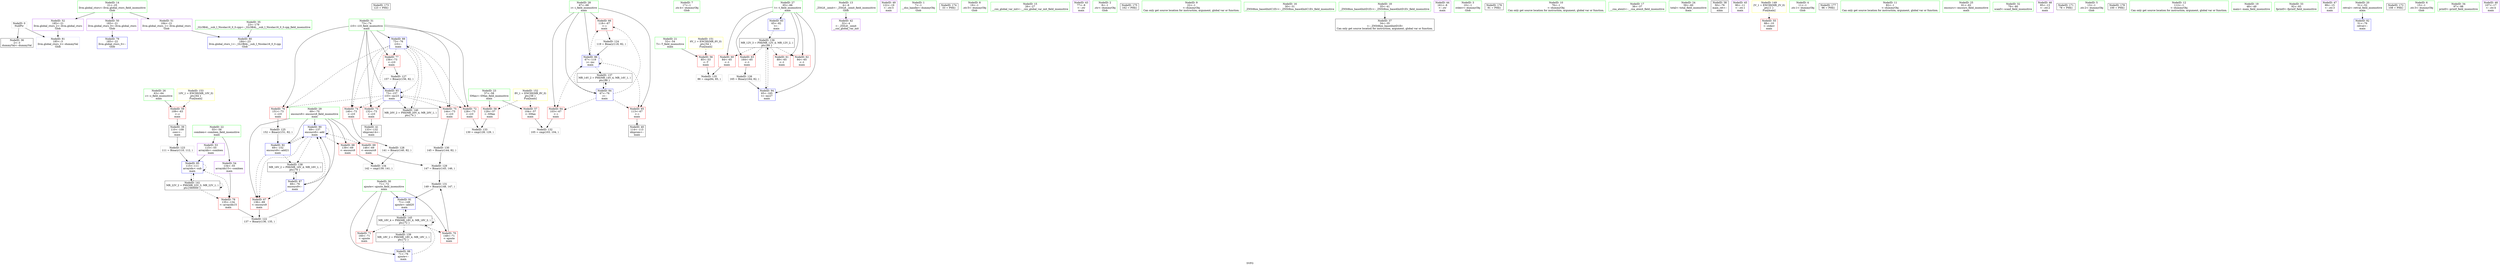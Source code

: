 digraph "SVFG" {
	label="SVFG";

	Node0x559e56f4d990 [shape=record,color=grey,label="{NodeID: 0\nNullPtr}"];
	Node0x559e56f4d990 -> Node0x559e56f643c0[style=solid];
	Node0x559e56f4d990 -> Node0x559e56f679c0[style=solid];
	Node0x559e56f7c0b0 [shape=record,color=black,label="{NodeID: 173\n123 = PHI()\n}"];
	Node0x559e56f68140 [shape=record,color=blue,label="{NodeID: 90\n69\<--137\nencours9\<--add\nmain\n}"];
	Node0x559e56f68140 -> Node0x559e56f66e00[style=dashed];
	Node0x559e56f68140 -> Node0x559e56f66ed0[style=dashed];
	Node0x559e56f68140 -> Node0x559e56f66fa0[style=dashed];
	Node0x559e56f68140 -> Node0x559e56f68140[style=dashed];
	Node0x559e56f68140 -> Node0x559e56f682e0[style=dashed];
	Node0x559e56f68140 -> Node0x559e56f70620[style=dashed];
	Node0x559e56f628e0 [shape=record,color=green,label="{NodeID: 7\n17\<--1\n.str.4\<--dummyObj\nGlob }"];
	Node0x559e56f632e0 [shape=record,color=green,label="{NodeID: 14\n21\<--25\nllvm.global_ctors\<--llvm.global_ctors_field_insensitive\nGlob }"];
	Node0x559e56f632e0 -> Node0x559e56f65fa0[style=solid];
	Node0x559e56f632e0 -> Node0x559e56f660a0[style=solid];
	Node0x559e56f632e0 -> Node0x559e56f661a0[style=solid];
	Node0x559e56f63790 [shape=record,color=green,label="{NodeID: 21\n53\<--54\nT\<--T_field_insensitive\nmain\n}"];
	Node0x559e56f63790 -> Node0x559e56f66510[style=solid];
	Node0x559e56f63d40 [shape=record,color=green,label="{NodeID: 28\n67\<--68\ni\<--i_field_insensitive\nmain\n}"];
	Node0x559e56f63d40 -> Node0x559e56f66b90[style=solid];
	Node0x559e56f63d40 -> Node0x559e56f66c60[style=solid];
	Node0x559e56f63d40 -> Node0x559e56f66d30[style=solid];
	Node0x559e56f63d40 -> Node0x559e56f67c60[style=solid];
	Node0x559e56f63d40 -> Node0x559e56f67e00[style=solid];
	Node0x559e56f642f0 [shape=record,color=green,label="{NodeID: 35\n23\<--179\n_GLOBAL__sub_I_Nicolas16_0_0.cpp\<--_GLOBAL__sub_I_Nicolas16_0_0.cpp_field_insensitive\n}"];
	Node0x559e56f642f0 -> Node0x559e56f678c0[style=solid];
	Node0x559e56f6a5b0 [shape=record,color=grey,label="{NodeID: 125\n152 = Binary(151, 82, )\n}"];
	Node0x559e56f6a5b0 -> Node0x559e56f682e0[style=solid];
	Node0x559e56f64900 [shape=record,color=purple,label="{NodeID: 42\n32\<--4\n\<--_ZStL8__ioinit\n__cxx_global_var_init\n}"];
	Node0x559e56f657b0 [shape=record,color=grey,label="{NodeID: 132\n105 = cmp(103, 104, )\n}"];
	Node0x559e56f65ed0 [shape=record,color=purple,label="{NodeID: 49\n122\<--19\n\<--.str.5\nmain\n}"];
	Node0x559e56f70b20 [shape=record,color=black,label="{NodeID: 139\nMR_18V_2 = PHI(MR_18V_4, MR_18V_1, )\npts\{72 \}\n}"];
	Node0x559e56f70b20 -> Node0x559e56f67fa0[style=dashed];
	Node0x559e56f66510 [shape=record,color=red,label="{NodeID: 56\n85\<--53\n\<--T\nmain\n}"];
	Node0x559e56f66510 -> Node0x559e56f65c30[style=solid];
	Node0x559e56f66ac0 [shape=record,color=red,label="{NodeID: 63\n164\<--65\n\<--t\nmain\n}"];
	Node0x559e56f66ac0 -> Node0x559e56f6a730[style=solid];
	Node0x559e56f74ae0 [shape=record,color=yellow,style=double,label="{NodeID: 153\n10V_1 = ENCHI(MR_10V_0)\npts\{64 \}\nFun[main]}"];
	Node0x559e56f74ae0 -> Node0x559e56f66780[style=dashed];
	Node0x559e56f67070 [shape=record,color=red,label="{NodeID: 70\n148\<--71\n\<--ajoute\nmain\n}"];
	Node0x559e56f67070 -> Node0x559e56f65630[style=solid];
	Node0x559e56f67620 [shape=record,color=red,label="{NodeID: 77\n156\<--73\n\<--i10\nmain\n}"];
	Node0x559e56f67620 -> Node0x559e56f6a8b0[style=solid];
	Node0x559e56f67c60 [shape=record,color=blue,label="{NodeID: 84\n67\<--76\ni\<--\nmain\n}"];
	Node0x559e56f67c60 -> Node0x559e56f66b90[style=dashed];
	Node0x559e56f67c60 -> Node0x559e56f66c60[style=dashed];
	Node0x559e56f67c60 -> Node0x559e56f66d30[style=dashed];
	Node0x559e56f67c60 -> Node0x559e56f67e00[style=dashed];
	Node0x559e56f67c60 -> Node0x559e56f70120[style=dashed];
	Node0x559e56f4e2b0 [shape=record,color=green,label="{NodeID: 1\n7\<--1\n__dso_handle\<--dummyObj\nGlob }"];
	Node0x559e56f7c1b0 [shape=record,color=black,label="{NodeID: 174\n33 = PHI()\n}"];
	Node0x559e56f68210 [shape=record,color=blue,label="{NodeID: 91\n71\<--149\najoute\<--add20\nmain\n}"];
	Node0x559e56f68210 -> Node0x559e56f72920[style=dashed];
	Node0x559e56f62970 [shape=record,color=green,label="{NodeID: 8\n19\<--1\n.str.5\<--dummyObj\nGlob }"];
	Node0x559e56f63370 [shape=record,color=green,label="{NodeID: 15\n26\<--27\n__cxx_global_var_init\<--__cxx_global_var_init_field_insensitive\n}"];
	Node0x559e56f63860 [shape=record,color=green,label="{NodeID: 22\n55\<--56\ncombien\<--combien_field_insensitive\nmain\n}"];
	Node0x559e56f63860 -> Node0x559e56f662a0[style=solid];
	Node0x559e56f63860 -> Node0x559e56f66370[style=solid];
	Node0x559e56f63e10 [shape=record,color=green,label="{NodeID: 29\n69\<--70\nencours9\<--encours9_field_insensitive\nmain\n}"];
	Node0x559e56f63e10 -> Node0x559e56f66e00[style=solid];
	Node0x559e56f63e10 -> Node0x559e56f66ed0[style=solid];
	Node0x559e56f63e10 -> Node0x559e56f66fa0[style=solid];
	Node0x559e56f63e10 -> Node0x559e56f67ed0[style=solid];
	Node0x559e56f63e10 -> Node0x559e56f68140[style=solid];
	Node0x559e56f63e10 -> Node0x559e56f682e0[style=solid];
	Node0x559e56f643c0 [shape=record,color=black,label="{NodeID: 36\n2\<--3\ndummyVal\<--dummyVal\n}"];
	Node0x559e56f6a730 [shape=record,color=grey,label="{NodeID: 126\n165 = Binary(164, 82, )\n}"];
	Node0x559e56f6a730 -> Node0x559e56f68480[style=solid];
	Node0x559e56f649d0 [shape=record,color=purple,label="{NodeID: 43\n77\<--8\n\<--.str\nmain\n}"];
	Node0x559e56f65930 [shape=record,color=grey,label="{NodeID: 133\n130 = cmp(128, 129, )\n}"];
	Node0x559e56f65fa0 [shape=record,color=purple,label="{NodeID: 50\n183\<--21\nllvm.global_ctors_0\<--llvm.global_ctors\nGlob }"];
	Node0x559e56f65fa0 -> Node0x559e56f677c0[style=solid];
	Node0x559e56f71020 [shape=record,color=black,label="{NodeID: 140\nMR_20V_2 = PHI(MR_20V_4, MR_20V_1, )\npts\{74 \}\n}"];
	Node0x559e56f71020 -> Node0x559e56f68070[style=dashed];
	Node0x559e56f665e0 [shape=record,color=red,label="{NodeID: 57\n104\<--57\n\<--SMax\nmain\n}"];
	Node0x559e56f665e0 -> Node0x559e56f657b0[style=solid];
	Node0x559e56f66b90 [shape=record,color=red,label="{NodeID: 64\n103\<--67\n\<--i\nmain\n}"];
	Node0x559e56f66b90 -> Node0x559e56f657b0[style=solid];
	Node0x559e56f67140 [shape=record,color=red,label="{NodeID: 71\n160\<--71\n\<--ajoute\nmain\n}"];
	Node0x559e56f676f0 [shape=record,color=red,label="{NodeID: 78\n135\<--134\n\<--arrayidx15\nmain\n}"];
	Node0x559e56f676f0 -> Node0x559e56f6a130[style=solid];
	Node0x559e56f67d30 [shape=record,color=blue,label="{NodeID: 85\n115\<--111\narrayidx\<--sub\nmain\n}"];
	Node0x559e56f67d30 -> Node0x559e56f676f0[style=dashed];
	Node0x559e56f67d30 -> Node0x559e56f67d30[style=dashed];
	Node0x559e56f67d30 -> Node0x559e56f71520[style=dashed];
	Node0x559e56f4caa0 [shape=record,color=green,label="{NodeID: 2\n8\<--1\n.str\<--dummyObj\nGlob }"];
	Node0x559e56f7c2b0 [shape=record,color=black,label="{NodeID: 175\n162 = PHI()\n}"];
	Node0x559e56f682e0 [shape=record,color=blue,label="{NodeID: 92\n69\<--152\nencours9\<--add21\nmain\n}"];
	Node0x559e56f682e0 -> Node0x559e56f66e00[style=dashed];
	Node0x559e56f682e0 -> Node0x559e56f68140[style=dashed];
	Node0x559e56f682e0 -> Node0x559e56f70620[style=dashed];
	Node0x559e56f62a00 [shape=record,color=green,label="{NodeID: 9\n22\<--1\n\<--dummyObj\nCan only get source location for instruction, argument, global var or function.}"];
	Node0x559e56f63400 [shape=record,color=green,label="{NodeID: 16\n30\<--31\n_ZNSt8ios_base4InitC1Ev\<--_ZNSt8ios_base4InitC1Ev_field_insensitive\n}"];
	Node0x559e56f63930 [shape=record,color=green,label="{NodeID: 23\n57\<--58\nSMax\<--SMax_field_insensitive\nmain\n}"];
	Node0x559e56f63930 -> Node0x559e56f665e0[style=solid];
	Node0x559e56f63930 -> Node0x559e56f666b0[style=solid];
	Node0x559e56f63ee0 [shape=record,color=green,label="{NodeID: 30\n71\<--72\najoute\<--ajoute_field_insensitive\nmain\n}"];
	Node0x559e56f63ee0 -> Node0x559e56f67070[style=solid];
	Node0x559e56f63ee0 -> Node0x559e56f67140[style=solid];
	Node0x559e56f63ee0 -> Node0x559e56f67fa0[style=solid];
	Node0x559e56f63ee0 -> Node0x559e56f68210[style=solid];
	Node0x559e56f644c0 [shape=record,color=black,label="{NodeID: 37\n34\<--35\n\<--_ZNSt8ios_base4InitD1Ev\nCan only get source location for instruction, argument, global var or function.}"];
	Node0x559e56f6a8b0 [shape=record,color=grey,label="{NodeID: 127\n157 = Binary(156, 82, )\n}"];
	Node0x559e56f6a8b0 -> Node0x559e56f683b0[style=solid];
	Node0x559e56f64aa0 [shape=record,color=purple,label="{NodeID: 44\n161\<--8\n\<--.str\nmain\n}"];
	Node0x559e56f65ab0 [shape=record,color=grey,label="{NodeID: 134\n142 = cmp(139, 141, )\n}"];
	Node0x559e56f660a0 [shape=record,color=purple,label="{NodeID: 51\n184\<--21\nllvm.global_ctors_1\<--llvm.global_ctors\nGlob }"];
	Node0x559e56f660a0 -> Node0x559e56f678c0[style=solid];
	Node0x559e56f71520 [shape=record,color=black,label="{NodeID: 141\nMR_22V_2 = PHI(MR_22V_3, MR_22V_1, )\npts\{560000 \}\n}"];
	Node0x559e56f71520 -> Node0x559e56f676f0[style=dashed];
	Node0x559e56f71520 -> Node0x559e56f67d30[style=dashed];
	Node0x559e56f71520 -> Node0x559e56f71520[style=dashed];
	Node0x559e56f666b0 [shape=record,color=red,label="{NodeID: 58\n129\<--57\n\<--SMax\nmain\n}"];
	Node0x559e56f666b0 -> Node0x559e56f65930[style=solid];
	Node0x559e56f66c60 [shape=record,color=red,label="{NodeID: 65\n113\<--67\n\<--i\nmain\n}"];
	Node0x559e56f66c60 -> Node0x559e56f64760[style=solid];
	Node0x559e56f67210 [shape=record,color=red,label="{NodeID: 72\n128\<--73\n\<--i10\nmain\n}"];
	Node0x559e56f67210 -> Node0x559e56f65930[style=solid];
	Node0x559e56f677c0 [shape=record,color=blue,label="{NodeID: 79\n183\<--22\nllvm.global_ctors_0\<--\nGlob }"];
	Node0x559e56f67e00 [shape=record,color=blue,label="{NodeID: 86\n67\<--119\ni\<--inc\nmain\n}"];
	Node0x559e56f67e00 -> Node0x559e56f66b90[style=dashed];
	Node0x559e56f67e00 -> Node0x559e56f66c60[style=dashed];
	Node0x559e56f67e00 -> Node0x559e56f66d30[style=dashed];
	Node0x559e56f67e00 -> Node0x559e56f67e00[style=dashed];
	Node0x559e56f67e00 -> Node0x559e56f70120[style=dashed];
	Node0x559e56f4dde0 [shape=record,color=green,label="{NodeID: 3\n10\<--1\nstderr\<--dummyObj\nGlob }"];
	Node0x559e56f7c9f0 [shape=record,color=black,label="{NodeID: 176\n91 = PHI()\n}"];
	Node0x559e56f683b0 [shape=record,color=blue,label="{NodeID: 93\n73\<--157\ni10\<--inc23\nmain\n}"];
	Node0x559e56f683b0 -> Node0x559e56f67210[style=dashed];
	Node0x559e56f683b0 -> Node0x559e56f672e0[style=dashed];
	Node0x559e56f683b0 -> Node0x559e56f673b0[style=dashed];
	Node0x559e56f683b0 -> Node0x559e56f67480[style=dashed];
	Node0x559e56f683b0 -> Node0x559e56f67550[style=dashed];
	Node0x559e56f683b0 -> Node0x559e56f67620[style=dashed];
	Node0x559e56f683b0 -> Node0x559e56f683b0[style=dashed];
	Node0x559e56f683b0 -> Node0x559e56f71020[style=dashed];
	Node0x559e56f4e3a0 [shape=record,color=green,label="{NodeID: 10\n76\<--1\n\<--dummyObj\nCan only get source location for instruction, argument, global var or function.}"];
	Node0x559e56f63490 [shape=record,color=green,label="{NodeID: 17\n36\<--37\n__cxa_atexit\<--__cxa_atexit_field_insensitive\n}"];
	Node0x559e56f63a00 [shape=record,color=green,label="{NodeID: 24\n59\<--60\ntotal\<--total_field_insensitive\nmain\n}"];
	Node0x559e56f63fb0 [shape=record,color=green,label="{NodeID: 31\n73\<--74\ni10\<--i10_field_insensitive\nmain\n}"];
	Node0x559e56f63fb0 -> Node0x559e56f67210[style=solid];
	Node0x559e56f63fb0 -> Node0x559e56f672e0[style=solid];
	Node0x559e56f63fb0 -> Node0x559e56f673b0[style=solid];
	Node0x559e56f63fb0 -> Node0x559e56f67480[style=solid];
	Node0x559e56f63fb0 -> Node0x559e56f67550[style=solid];
	Node0x559e56f63fb0 -> Node0x559e56f67620[style=solid];
	Node0x559e56f63fb0 -> Node0x559e56f68070[style=solid];
	Node0x559e56f63fb0 -> Node0x559e56f683b0[style=solid];
	Node0x559e56f645c0 [shape=record,color=black,label="{NodeID: 38\n50\<--76\nmain_ret\<--\nmain\n}"];
	Node0x559e56f6aa30 [shape=record,color=grey,label="{NodeID: 128\n141 = Binary(140, 82, )\n}"];
	Node0x559e56f6aa30 -> Node0x559e56f65ab0[style=solid];
	Node0x559e56f64b70 [shape=record,color=purple,label="{NodeID: 45\n90\<--11\n\<--.str.1\nmain\n}"];
	Node0x559e56f65c30 [shape=record,color=grey,label="{NodeID: 135\n86 = cmp(84, 85, )\n}"];
	Node0x559e56f661a0 [shape=record,color=purple,label="{NodeID: 52\n185\<--21\nllvm.global_ctors_2\<--llvm.global_ctors\nGlob }"];
	Node0x559e56f661a0 -> Node0x559e56f679c0[style=solid];
	Node0x559e56f66780 [shape=record,color=red,label="{NodeID: 59\n109\<--63\n\<--c\nmain\n}"];
	Node0x559e56f66780 -> Node0x559e56f64690[style=solid];
	Node0x559e56f73d20 [shape=record,color=yellow,style=double,label="{NodeID: 149\n2V_1 = ENCHI(MR_2V_0)\npts\{1 \}\nFun[main]}"];
	Node0x559e56f73d20 -> Node0x559e56f66440[style=dashed];
	Node0x559e56f66d30 [shape=record,color=red,label="{NodeID: 66\n118\<--67\n\<--i\nmain\n}"];
	Node0x559e56f66d30 -> Node0x559e56f6a430[style=solid];
	Node0x559e56f672e0 [shape=record,color=red,label="{NodeID: 73\n132\<--73\n\<--i10\nmain\n}"];
	Node0x559e56f672e0 -> Node0x559e56f64830[style=solid];
	Node0x559e56f678c0 [shape=record,color=blue,label="{NodeID: 80\n184\<--23\nllvm.global_ctors_1\<--_GLOBAL__sub_I_Nicolas16_0_0.cpp\nGlob }"];
	Node0x559e56f67ed0 [shape=record,color=blue,label="{NodeID: 87\n69\<--76\nencours9\<--\nmain\n}"];
	Node0x559e56f67ed0 -> Node0x559e56f66e00[style=dashed];
	Node0x559e56f67ed0 -> Node0x559e56f68140[style=dashed];
	Node0x559e56f67ed0 -> Node0x559e56f70620[style=dashed];
	Node0x559e56f4dfb0 [shape=record,color=green,label="{NodeID: 4\n11\<--1\n.str.1\<--dummyObj\nGlob }"];
	Node0x559e56f7caf0 [shape=record,color=black,label="{NodeID: 177\n96 = PHI()\n}"];
	Node0x559e56f68480 [shape=record,color=blue,label="{NodeID: 94\n65\<--165\nt\<--inc27\nmain\n}"];
	Node0x559e56f68480 -> Node0x559e56f6fc20[style=dashed];
	Node0x559e56f4e470 [shape=record,color=green,label="{NodeID: 11\n82\<--1\n\<--dummyObj\nCan only get source location for instruction, argument, global var or function.}"];
	Node0x559e56f63520 [shape=record,color=green,label="{NodeID: 18\n35\<--41\n_ZNSt8ios_base4InitD1Ev\<--_ZNSt8ios_base4InitD1Ev_field_insensitive\n}"];
	Node0x559e56f63520 -> Node0x559e56f644c0[style=solid];
	Node0x559e56f63ad0 [shape=record,color=green,label="{NodeID: 25\n61\<--62\nencours\<--encours_field_insensitive\nmain\n}"];
	Node0x559e56f64080 [shape=record,color=green,label="{NodeID: 32\n79\<--80\nscanf\<--scanf_field_insensitive\n}"];
	Node0x559e56f6a130 [shape=record,color=grey,label="{NodeID: 122\n137 = Binary(136, 135, )\n}"];
	Node0x559e56f6a130 -> Node0x559e56f68140[style=solid];
	Node0x559e56f64690 [shape=record,color=black,label="{NodeID: 39\n110\<--109\nconv\<--\nmain\n}"];
	Node0x559e56f64690 -> Node0x559e56f6a2b0[style=solid];
	Node0x559e56f6abb0 [shape=record,color=grey,label="{NodeID: 129\n147 = Binary(145, 146, )\n}"];
	Node0x559e56f6abb0 -> Node0x559e56f65630[style=solid];
	Node0x559e56f64c40 [shape=record,color=purple,label="{NodeID: 46\n95\<--13\n\<--.str.2\nmain\n}"];
	Node0x559e56f6fc20 [shape=record,color=black,label="{NodeID: 136\nMR_12V_3 = PHI(MR_12V_4, MR_12V_2, )\npts\{66 \}\n}"];
	Node0x559e56f6fc20 -> Node0x559e56f66850[style=dashed];
	Node0x559e56f6fc20 -> Node0x559e56f66920[style=dashed];
	Node0x559e56f6fc20 -> Node0x559e56f669f0[style=dashed];
	Node0x559e56f6fc20 -> Node0x559e56f66ac0[style=dashed];
	Node0x559e56f6fc20 -> Node0x559e56f68480[style=dashed];
	Node0x559e56f662a0 [shape=record,color=purple,label="{NodeID: 53\n115\<--55\narrayidx\<--combien\nmain\n}"];
	Node0x559e56f662a0 -> Node0x559e56f67d30[style=solid];
	Node0x559e56f66850 [shape=record,color=red,label="{NodeID: 60\n84\<--65\n\<--t\nmain\n}"];
	Node0x559e56f66850 -> Node0x559e56f65c30[style=solid];
	Node0x559e56f66e00 [shape=record,color=red,label="{NodeID: 67\n136\<--69\n\<--encours9\nmain\n}"];
	Node0x559e56f66e00 -> Node0x559e56f6a130[style=solid];
	Node0x559e56f673b0 [shape=record,color=red,label="{NodeID: 74\n140\<--73\n\<--i10\nmain\n}"];
	Node0x559e56f673b0 -> Node0x559e56f6aa30[style=solid];
	Node0x559e56f679c0 [shape=record,color=blue, style = dotted,label="{NodeID: 81\n185\<--3\nllvm.global_ctors_2\<--dummyVal\nGlob }"];
	Node0x559e56db8710 [shape=record,color=black,label="{NodeID: 171\n78 = PHI()\n}"];
	Node0x559e56f67fa0 [shape=record,color=blue,label="{NodeID: 88\n71\<--76\najoute\<--\nmain\n}"];
	Node0x559e56f67fa0 -> Node0x559e56f72920[style=dashed];
	Node0x559e56f4db60 [shape=record,color=green,label="{NodeID: 5\n13\<--1\n.str.2\<--dummyObj\nGlob }"];
	Node0x559e56f7cbf0 [shape=record,color=black,label="{NodeID: 178\n100 = PHI()\n}"];
	Node0x559e56f4e540 [shape=record,color=green,label="{NodeID: 12\n112\<--1\n\<--dummyObj\nCan only get source location for instruction, argument, global var or function.}"];
	Node0x559e56f635f0 [shape=record,color=green,label="{NodeID: 19\n48\<--49\nmain\<--main_field_insensitive\n}"];
	Node0x559e56f63ba0 [shape=record,color=green,label="{NodeID: 26\n63\<--64\nc\<--c_field_insensitive\nmain\n}"];
	Node0x559e56f63ba0 -> Node0x559e56f66780[style=solid];
	Node0x559e56f64150 [shape=record,color=green,label="{NodeID: 33\n92\<--93\nfprintf\<--fprintf_field_insensitive\n}"];
	Node0x559e56f6a2b0 [shape=record,color=grey,label="{NodeID: 123\n111 = Binary(110, 112, )\n}"];
	Node0x559e56f6a2b0 -> Node0x559e56f67d30[style=solid];
	Node0x559e56f64760 [shape=record,color=black,label="{NodeID: 40\n114\<--113\nidxprom\<--\nmain\n}"];
	Node0x559e56f6ad30 [shape=record,color=grey,label="{NodeID: 130\n145 = Binary(144, 82, )\n}"];
	Node0x559e56f6ad30 -> Node0x559e56f6abb0[style=solid];
	Node0x559e56f64d10 [shape=record,color=purple,label="{NodeID: 47\n99\<--15\n\<--.str.3\nmain\n}"];
	Node0x559e56f70120 [shape=record,color=black,label="{NodeID: 137\nMR_14V_2 = PHI(MR_14V_4, MR_14V_1, )\npts\{68 \}\n}"];
	Node0x559e56f70120 -> Node0x559e56f67c60[style=dashed];
	Node0x559e56f66370 [shape=record,color=purple,label="{NodeID: 54\n134\<--55\narrayidx15\<--combien\nmain\n}"];
	Node0x559e56f66370 -> Node0x559e56f676f0[style=solid];
	Node0x559e56f66920 [shape=record,color=red,label="{NodeID: 61\n89\<--65\n\<--t\nmain\n}"];
	Node0x559e56f74920 [shape=record,color=yellow,style=double,label="{NodeID: 151\n6V_1 = ENCHI(MR_6V_0)\npts\{54 \}\nFun[main]}"];
	Node0x559e56f74920 -> Node0x559e56f66510[style=dashed];
	Node0x559e56f66ed0 [shape=record,color=red,label="{NodeID: 68\n139\<--69\n\<--encours9\nmain\n}"];
	Node0x559e56f66ed0 -> Node0x559e56f65ab0[style=solid];
	Node0x559e56f67480 [shape=record,color=red,label="{NodeID: 75\n144\<--73\n\<--i10\nmain\n}"];
	Node0x559e56f67480 -> Node0x559e56f6ad30[style=solid];
	Node0x559e56f67ac0 [shape=record,color=blue,label="{NodeID: 82\n51\<--76\nretval\<--\nmain\n}"];
	Node0x559e56f7bfb0 [shape=record,color=black,label="{NodeID: 172\n108 = PHI()\n}"];
	Node0x559e56f68070 [shape=record,color=blue,label="{NodeID: 89\n73\<--76\ni10\<--\nmain\n}"];
	Node0x559e56f68070 -> Node0x559e56f67210[style=dashed];
	Node0x559e56f68070 -> Node0x559e56f672e0[style=dashed];
	Node0x559e56f68070 -> Node0x559e56f673b0[style=dashed];
	Node0x559e56f68070 -> Node0x559e56f67480[style=dashed];
	Node0x559e56f68070 -> Node0x559e56f67550[style=dashed];
	Node0x559e56f68070 -> Node0x559e56f67620[style=dashed];
	Node0x559e56f68070 -> Node0x559e56f683b0[style=dashed];
	Node0x559e56f68070 -> Node0x559e56f71020[style=dashed];
	Node0x559e56f4dbf0 [shape=record,color=green,label="{NodeID: 6\n15\<--1\n.str.3\<--dummyObj\nGlob }"];
	Node0x559e56f63250 [shape=record,color=green,label="{NodeID: 13\n4\<--6\n_ZStL8__ioinit\<--_ZStL8__ioinit_field_insensitive\nGlob }"];
	Node0x559e56f63250 -> Node0x559e56f64900[style=solid];
	Node0x559e56f636c0 [shape=record,color=green,label="{NodeID: 20\n51\<--52\nretval\<--retval_field_insensitive\nmain\n}"];
	Node0x559e56f636c0 -> Node0x559e56f67ac0[style=solid];
	Node0x559e56f63c70 [shape=record,color=green,label="{NodeID: 27\n65\<--66\nt\<--t_field_insensitive\nmain\n}"];
	Node0x559e56f63c70 -> Node0x559e56f66850[style=solid];
	Node0x559e56f63c70 -> Node0x559e56f66920[style=solid];
	Node0x559e56f63c70 -> Node0x559e56f669f0[style=solid];
	Node0x559e56f63c70 -> Node0x559e56f66ac0[style=solid];
	Node0x559e56f63c70 -> Node0x559e56f67b90[style=solid];
	Node0x559e56f63c70 -> Node0x559e56f68480[style=solid];
	Node0x559e56f64220 [shape=record,color=green,label="{NodeID: 34\n97\<--98\nprintf\<--printf_field_insensitive\n}"];
	Node0x559e56f6a430 [shape=record,color=grey,label="{NodeID: 124\n119 = Binary(118, 82, )\n}"];
	Node0x559e56f6a430 -> Node0x559e56f67e00[style=solid];
	Node0x559e56f64830 [shape=record,color=black,label="{NodeID: 41\n133\<--132\nidxprom14\<--\nmain\n}"];
	Node0x559e56f65630 [shape=record,color=grey,label="{NodeID: 131\n149 = Binary(148, 147, )\n}"];
	Node0x559e56f65630 -> Node0x559e56f68210[style=solid];
	Node0x559e56f65e00 [shape=record,color=purple,label="{NodeID: 48\n107\<--17\n\<--.str.4\nmain\n}"];
	Node0x559e56f70620 [shape=record,color=black,label="{NodeID: 138\nMR_16V_2 = PHI(MR_16V_4, MR_16V_1, )\npts\{70 \}\n}"];
	Node0x559e56f70620 -> Node0x559e56f67ed0[style=dashed];
	Node0x559e56f66440 [shape=record,color=red,label="{NodeID: 55\n88\<--10\n\<--stderr\nmain\n}"];
	Node0x559e56f72920 [shape=record,color=black,label="{NodeID: 145\nMR_18V_4 = PHI(MR_18V_6, MR_18V_3, )\npts\{72 \}\n}"];
	Node0x559e56f72920 -> Node0x559e56f67070[style=dashed];
	Node0x559e56f72920 -> Node0x559e56f67140[style=dashed];
	Node0x559e56f72920 -> Node0x559e56f68210[style=dashed];
	Node0x559e56f72920 -> Node0x559e56f70b20[style=dashed];
	Node0x559e56f72920 -> Node0x559e56f72920[style=dashed];
	Node0x559e56f669f0 [shape=record,color=red,label="{NodeID: 62\n94\<--65\n\<--t\nmain\n}"];
	Node0x559e56f74a00 [shape=record,color=yellow,style=double,label="{NodeID: 152\n8V_1 = ENCHI(MR_8V_0)\npts\{58 \}\nFun[main]}"];
	Node0x559e56f74a00 -> Node0x559e56f665e0[style=dashed];
	Node0x559e56f74a00 -> Node0x559e56f666b0[style=dashed];
	Node0x559e56f66fa0 [shape=record,color=red,label="{NodeID: 69\n146\<--69\n\<--encours9\nmain\n}"];
	Node0x559e56f66fa0 -> Node0x559e56f6abb0[style=solid];
	Node0x559e56f67550 [shape=record,color=red,label="{NodeID: 76\n151\<--73\n\<--i10\nmain\n}"];
	Node0x559e56f67550 -> Node0x559e56f6a5b0[style=solid];
	Node0x559e56f67b90 [shape=record,color=blue,label="{NodeID: 83\n65\<--82\nt\<--\nmain\n}"];
	Node0x559e56f67b90 -> Node0x559e56f6fc20[style=dashed];
}
